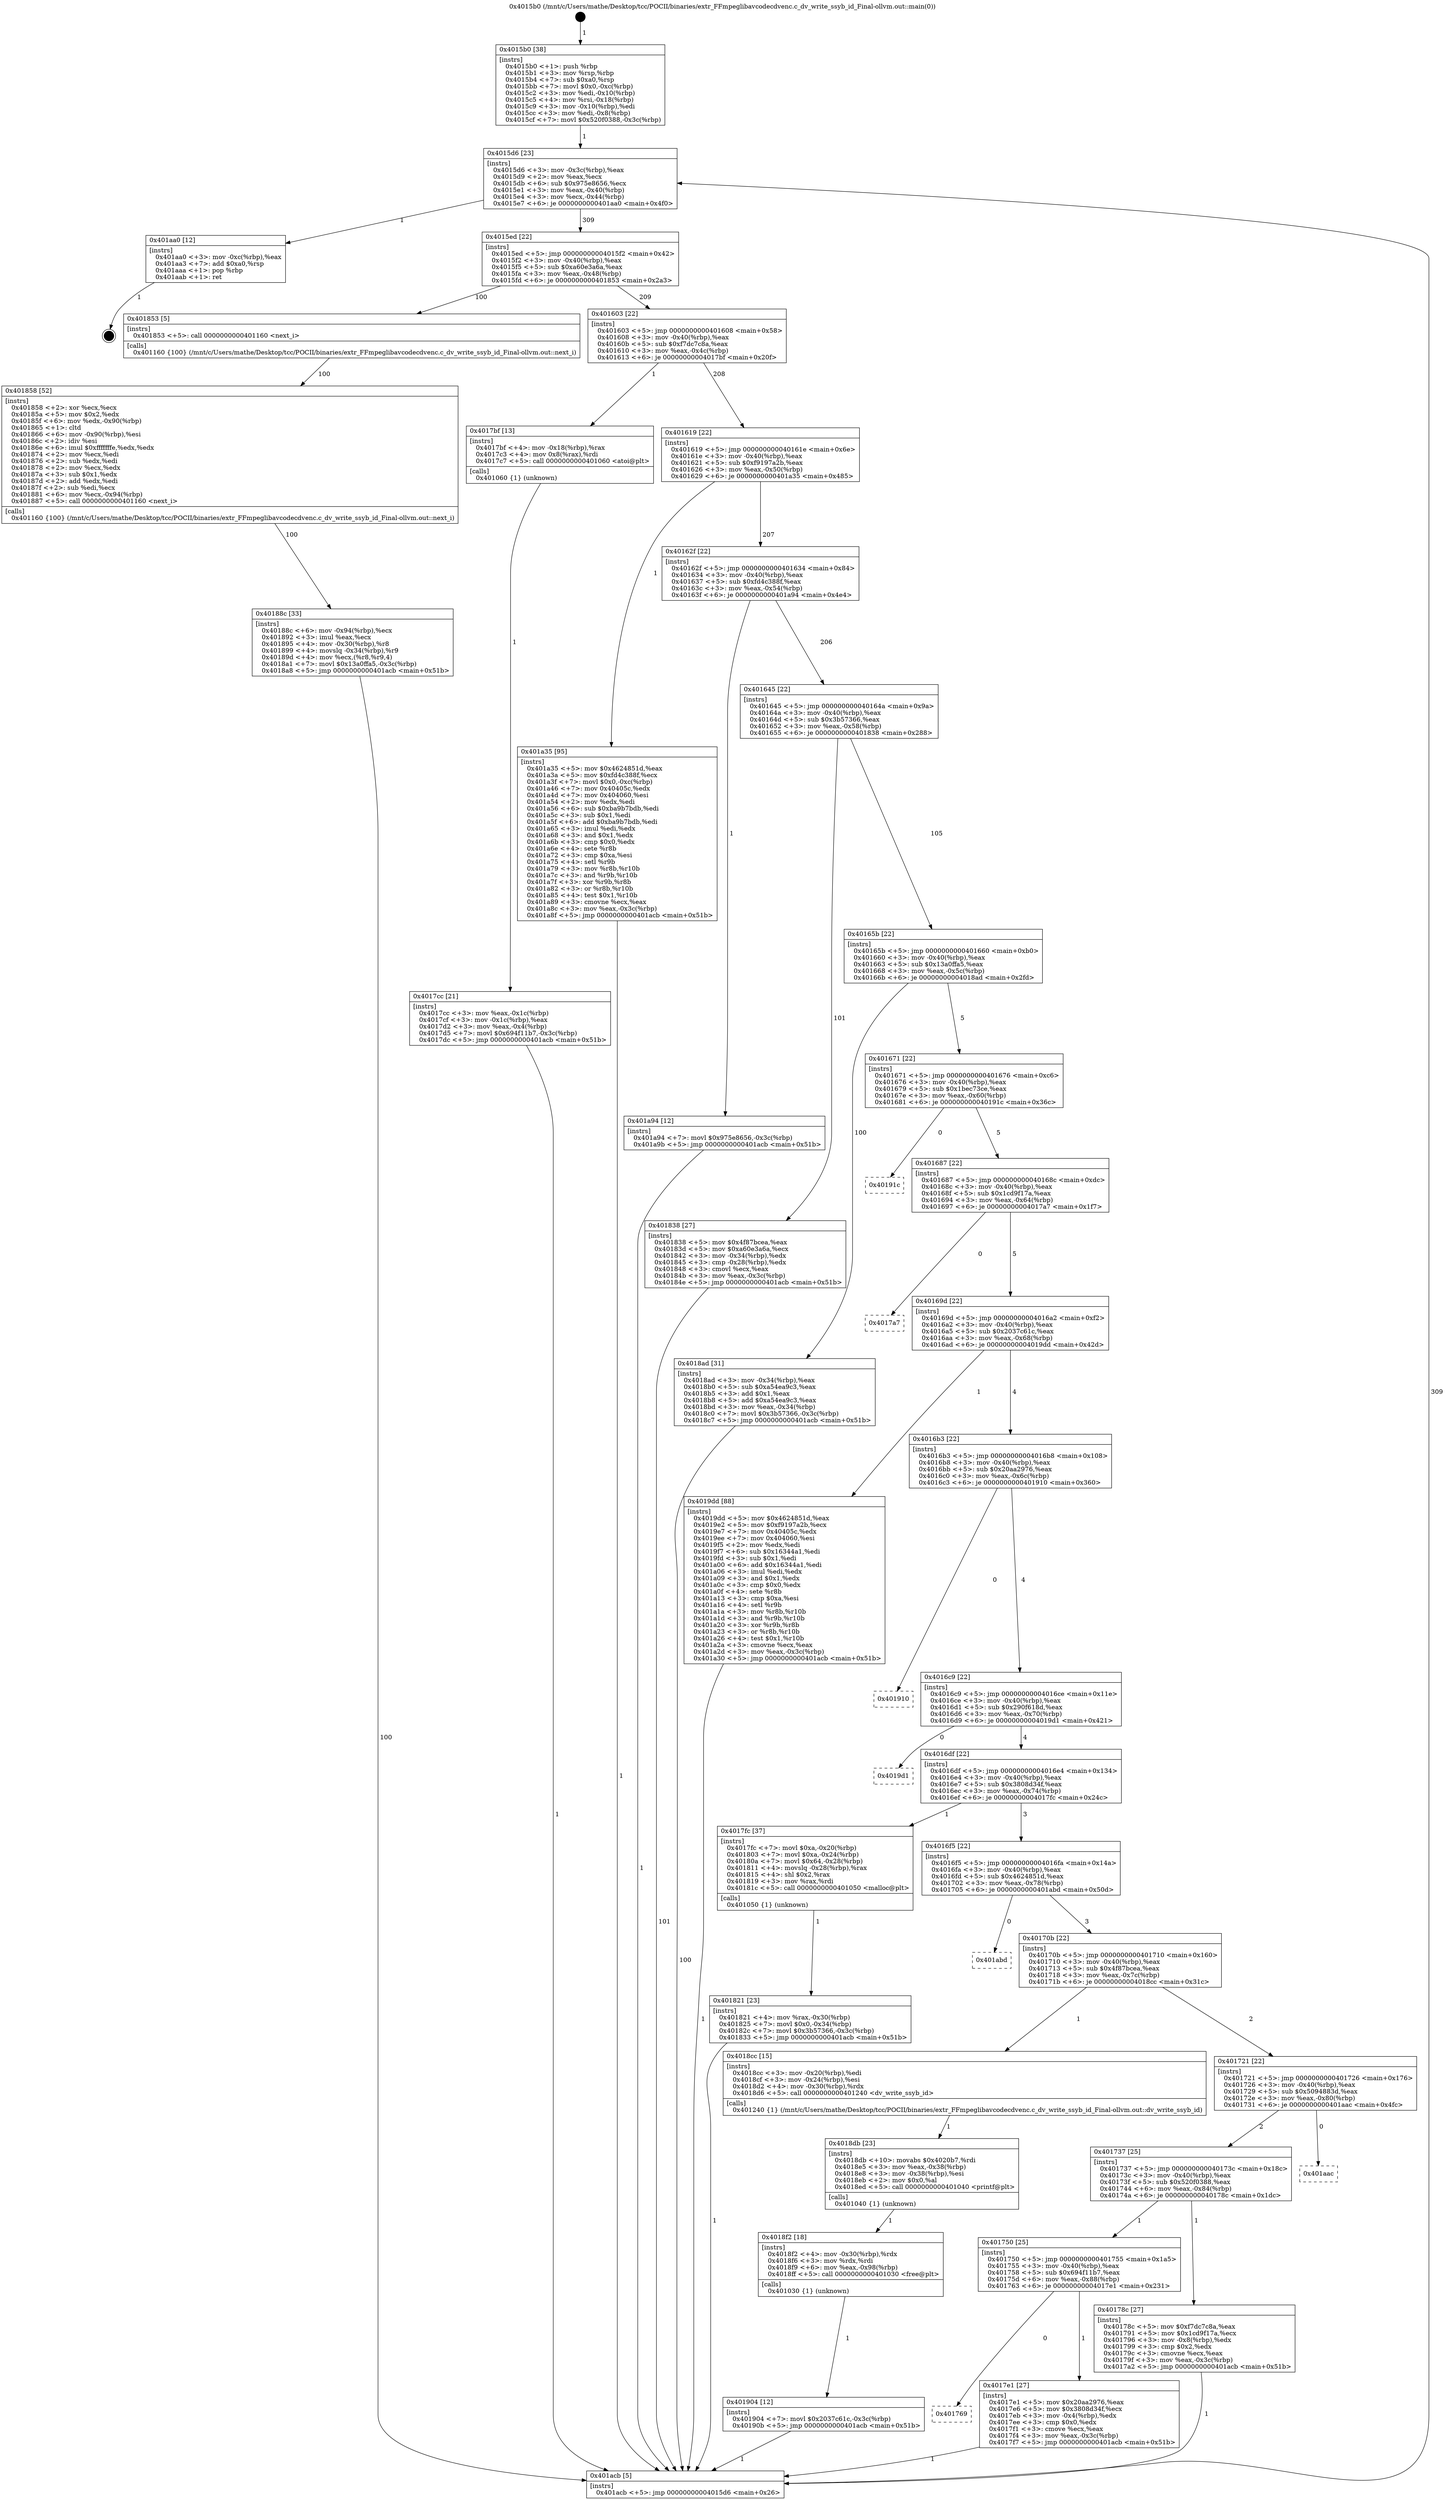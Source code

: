 digraph "0x4015b0" {
  label = "0x4015b0 (/mnt/c/Users/mathe/Desktop/tcc/POCII/binaries/extr_FFmpeglibavcodecdvenc.c_dv_write_ssyb_id_Final-ollvm.out::main(0))"
  labelloc = "t"
  node[shape=record]

  Entry [label="",width=0.3,height=0.3,shape=circle,fillcolor=black,style=filled]
  "0x4015d6" [label="{
     0x4015d6 [23]\l
     | [instrs]\l
     &nbsp;&nbsp;0x4015d6 \<+3\>: mov -0x3c(%rbp),%eax\l
     &nbsp;&nbsp;0x4015d9 \<+2\>: mov %eax,%ecx\l
     &nbsp;&nbsp;0x4015db \<+6\>: sub $0x975e8656,%ecx\l
     &nbsp;&nbsp;0x4015e1 \<+3\>: mov %eax,-0x40(%rbp)\l
     &nbsp;&nbsp;0x4015e4 \<+3\>: mov %ecx,-0x44(%rbp)\l
     &nbsp;&nbsp;0x4015e7 \<+6\>: je 0000000000401aa0 \<main+0x4f0\>\l
  }"]
  "0x401aa0" [label="{
     0x401aa0 [12]\l
     | [instrs]\l
     &nbsp;&nbsp;0x401aa0 \<+3\>: mov -0xc(%rbp),%eax\l
     &nbsp;&nbsp;0x401aa3 \<+7\>: add $0xa0,%rsp\l
     &nbsp;&nbsp;0x401aaa \<+1\>: pop %rbp\l
     &nbsp;&nbsp;0x401aab \<+1\>: ret\l
  }"]
  "0x4015ed" [label="{
     0x4015ed [22]\l
     | [instrs]\l
     &nbsp;&nbsp;0x4015ed \<+5\>: jmp 00000000004015f2 \<main+0x42\>\l
     &nbsp;&nbsp;0x4015f2 \<+3\>: mov -0x40(%rbp),%eax\l
     &nbsp;&nbsp;0x4015f5 \<+5\>: sub $0xa60e3a6a,%eax\l
     &nbsp;&nbsp;0x4015fa \<+3\>: mov %eax,-0x48(%rbp)\l
     &nbsp;&nbsp;0x4015fd \<+6\>: je 0000000000401853 \<main+0x2a3\>\l
  }"]
  Exit [label="",width=0.3,height=0.3,shape=circle,fillcolor=black,style=filled,peripheries=2]
  "0x401853" [label="{
     0x401853 [5]\l
     | [instrs]\l
     &nbsp;&nbsp;0x401853 \<+5\>: call 0000000000401160 \<next_i\>\l
     | [calls]\l
     &nbsp;&nbsp;0x401160 \{100\} (/mnt/c/Users/mathe/Desktop/tcc/POCII/binaries/extr_FFmpeglibavcodecdvenc.c_dv_write_ssyb_id_Final-ollvm.out::next_i)\l
  }"]
  "0x401603" [label="{
     0x401603 [22]\l
     | [instrs]\l
     &nbsp;&nbsp;0x401603 \<+5\>: jmp 0000000000401608 \<main+0x58\>\l
     &nbsp;&nbsp;0x401608 \<+3\>: mov -0x40(%rbp),%eax\l
     &nbsp;&nbsp;0x40160b \<+5\>: sub $0xf7dc7c8a,%eax\l
     &nbsp;&nbsp;0x401610 \<+3\>: mov %eax,-0x4c(%rbp)\l
     &nbsp;&nbsp;0x401613 \<+6\>: je 00000000004017bf \<main+0x20f\>\l
  }"]
  "0x401904" [label="{
     0x401904 [12]\l
     | [instrs]\l
     &nbsp;&nbsp;0x401904 \<+7\>: movl $0x2037c61c,-0x3c(%rbp)\l
     &nbsp;&nbsp;0x40190b \<+5\>: jmp 0000000000401acb \<main+0x51b\>\l
  }"]
  "0x4017bf" [label="{
     0x4017bf [13]\l
     | [instrs]\l
     &nbsp;&nbsp;0x4017bf \<+4\>: mov -0x18(%rbp),%rax\l
     &nbsp;&nbsp;0x4017c3 \<+4\>: mov 0x8(%rax),%rdi\l
     &nbsp;&nbsp;0x4017c7 \<+5\>: call 0000000000401060 \<atoi@plt\>\l
     | [calls]\l
     &nbsp;&nbsp;0x401060 \{1\} (unknown)\l
  }"]
  "0x401619" [label="{
     0x401619 [22]\l
     | [instrs]\l
     &nbsp;&nbsp;0x401619 \<+5\>: jmp 000000000040161e \<main+0x6e\>\l
     &nbsp;&nbsp;0x40161e \<+3\>: mov -0x40(%rbp),%eax\l
     &nbsp;&nbsp;0x401621 \<+5\>: sub $0xf9197a2b,%eax\l
     &nbsp;&nbsp;0x401626 \<+3\>: mov %eax,-0x50(%rbp)\l
     &nbsp;&nbsp;0x401629 \<+6\>: je 0000000000401a35 \<main+0x485\>\l
  }"]
  "0x4018f2" [label="{
     0x4018f2 [18]\l
     | [instrs]\l
     &nbsp;&nbsp;0x4018f2 \<+4\>: mov -0x30(%rbp),%rdx\l
     &nbsp;&nbsp;0x4018f6 \<+3\>: mov %rdx,%rdi\l
     &nbsp;&nbsp;0x4018f9 \<+6\>: mov %eax,-0x98(%rbp)\l
     &nbsp;&nbsp;0x4018ff \<+5\>: call 0000000000401030 \<free@plt\>\l
     | [calls]\l
     &nbsp;&nbsp;0x401030 \{1\} (unknown)\l
  }"]
  "0x401a35" [label="{
     0x401a35 [95]\l
     | [instrs]\l
     &nbsp;&nbsp;0x401a35 \<+5\>: mov $0x4624851d,%eax\l
     &nbsp;&nbsp;0x401a3a \<+5\>: mov $0xfd4c388f,%ecx\l
     &nbsp;&nbsp;0x401a3f \<+7\>: movl $0x0,-0xc(%rbp)\l
     &nbsp;&nbsp;0x401a46 \<+7\>: mov 0x40405c,%edx\l
     &nbsp;&nbsp;0x401a4d \<+7\>: mov 0x404060,%esi\l
     &nbsp;&nbsp;0x401a54 \<+2\>: mov %edx,%edi\l
     &nbsp;&nbsp;0x401a56 \<+6\>: sub $0xba9b7bdb,%edi\l
     &nbsp;&nbsp;0x401a5c \<+3\>: sub $0x1,%edi\l
     &nbsp;&nbsp;0x401a5f \<+6\>: add $0xba9b7bdb,%edi\l
     &nbsp;&nbsp;0x401a65 \<+3\>: imul %edi,%edx\l
     &nbsp;&nbsp;0x401a68 \<+3\>: and $0x1,%edx\l
     &nbsp;&nbsp;0x401a6b \<+3\>: cmp $0x0,%edx\l
     &nbsp;&nbsp;0x401a6e \<+4\>: sete %r8b\l
     &nbsp;&nbsp;0x401a72 \<+3\>: cmp $0xa,%esi\l
     &nbsp;&nbsp;0x401a75 \<+4\>: setl %r9b\l
     &nbsp;&nbsp;0x401a79 \<+3\>: mov %r8b,%r10b\l
     &nbsp;&nbsp;0x401a7c \<+3\>: and %r9b,%r10b\l
     &nbsp;&nbsp;0x401a7f \<+3\>: xor %r9b,%r8b\l
     &nbsp;&nbsp;0x401a82 \<+3\>: or %r8b,%r10b\l
     &nbsp;&nbsp;0x401a85 \<+4\>: test $0x1,%r10b\l
     &nbsp;&nbsp;0x401a89 \<+3\>: cmovne %ecx,%eax\l
     &nbsp;&nbsp;0x401a8c \<+3\>: mov %eax,-0x3c(%rbp)\l
     &nbsp;&nbsp;0x401a8f \<+5\>: jmp 0000000000401acb \<main+0x51b\>\l
  }"]
  "0x40162f" [label="{
     0x40162f [22]\l
     | [instrs]\l
     &nbsp;&nbsp;0x40162f \<+5\>: jmp 0000000000401634 \<main+0x84\>\l
     &nbsp;&nbsp;0x401634 \<+3\>: mov -0x40(%rbp),%eax\l
     &nbsp;&nbsp;0x401637 \<+5\>: sub $0xfd4c388f,%eax\l
     &nbsp;&nbsp;0x40163c \<+3\>: mov %eax,-0x54(%rbp)\l
     &nbsp;&nbsp;0x40163f \<+6\>: je 0000000000401a94 \<main+0x4e4\>\l
  }"]
  "0x4018db" [label="{
     0x4018db [23]\l
     | [instrs]\l
     &nbsp;&nbsp;0x4018db \<+10\>: movabs $0x4020b7,%rdi\l
     &nbsp;&nbsp;0x4018e5 \<+3\>: mov %eax,-0x38(%rbp)\l
     &nbsp;&nbsp;0x4018e8 \<+3\>: mov -0x38(%rbp),%esi\l
     &nbsp;&nbsp;0x4018eb \<+2\>: mov $0x0,%al\l
     &nbsp;&nbsp;0x4018ed \<+5\>: call 0000000000401040 \<printf@plt\>\l
     | [calls]\l
     &nbsp;&nbsp;0x401040 \{1\} (unknown)\l
  }"]
  "0x401a94" [label="{
     0x401a94 [12]\l
     | [instrs]\l
     &nbsp;&nbsp;0x401a94 \<+7\>: movl $0x975e8656,-0x3c(%rbp)\l
     &nbsp;&nbsp;0x401a9b \<+5\>: jmp 0000000000401acb \<main+0x51b\>\l
  }"]
  "0x401645" [label="{
     0x401645 [22]\l
     | [instrs]\l
     &nbsp;&nbsp;0x401645 \<+5\>: jmp 000000000040164a \<main+0x9a\>\l
     &nbsp;&nbsp;0x40164a \<+3\>: mov -0x40(%rbp),%eax\l
     &nbsp;&nbsp;0x40164d \<+5\>: sub $0x3b57366,%eax\l
     &nbsp;&nbsp;0x401652 \<+3\>: mov %eax,-0x58(%rbp)\l
     &nbsp;&nbsp;0x401655 \<+6\>: je 0000000000401838 \<main+0x288\>\l
  }"]
  "0x40188c" [label="{
     0x40188c [33]\l
     | [instrs]\l
     &nbsp;&nbsp;0x40188c \<+6\>: mov -0x94(%rbp),%ecx\l
     &nbsp;&nbsp;0x401892 \<+3\>: imul %eax,%ecx\l
     &nbsp;&nbsp;0x401895 \<+4\>: mov -0x30(%rbp),%r8\l
     &nbsp;&nbsp;0x401899 \<+4\>: movslq -0x34(%rbp),%r9\l
     &nbsp;&nbsp;0x40189d \<+4\>: mov %ecx,(%r8,%r9,4)\l
     &nbsp;&nbsp;0x4018a1 \<+7\>: movl $0x13a0ffa5,-0x3c(%rbp)\l
     &nbsp;&nbsp;0x4018a8 \<+5\>: jmp 0000000000401acb \<main+0x51b\>\l
  }"]
  "0x401838" [label="{
     0x401838 [27]\l
     | [instrs]\l
     &nbsp;&nbsp;0x401838 \<+5\>: mov $0x4f87bcea,%eax\l
     &nbsp;&nbsp;0x40183d \<+5\>: mov $0xa60e3a6a,%ecx\l
     &nbsp;&nbsp;0x401842 \<+3\>: mov -0x34(%rbp),%edx\l
     &nbsp;&nbsp;0x401845 \<+3\>: cmp -0x28(%rbp),%edx\l
     &nbsp;&nbsp;0x401848 \<+3\>: cmovl %ecx,%eax\l
     &nbsp;&nbsp;0x40184b \<+3\>: mov %eax,-0x3c(%rbp)\l
     &nbsp;&nbsp;0x40184e \<+5\>: jmp 0000000000401acb \<main+0x51b\>\l
  }"]
  "0x40165b" [label="{
     0x40165b [22]\l
     | [instrs]\l
     &nbsp;&nbsp;0x40165b \<+5\>: jmp 0000000000401660 \<main+0xb0\>\l
     &nbsp;&nbsp;0x401660 \<+3\>: mov -0x40(%rbp),%eax\l
     &nbsp;&nbsp;0x401663 \<+5\>: sub $0x13a0ffa5,%eax\l
     &nbsp;&nbsp;0x401668 \<+3\>: mov %eax,-0x5c(%rbp)\l
     &nbsp;&nbsp;0x40166b \<+6\>: je 00000000004018ad \<main+0x2fd\>\l
  }"]
  "0x401858" [label="{
     0x401858 [52]\l
     | [instrs]\l
     &nbsp;&nbsp;0x401858 \<+2\>: xor %ecx,%ecx\l
     &nbsp;&nbsp;0x40185a \<+5\>: mov $0x2,%edx\l
     &nbsp;&nbsp;0x40185f \<+6\>: mov %edx,-0x90(%rbp)\l
     &nbsp;&nbsp;0x401865 \<+1\>: cltd\l
     &nbsp;&nbsp;0x401866 \<+6\>: mov -0x90(%rbp),%esi\l
     &nbsp;&nbsp;0x40186c \<+2\>: idiv %esi\l
     &nbsp;&nbsp;0x40186e \<+6\>: imul $0xfffffffe,%edx,%edx\l
     &nbsp;&nbsp;0x401874 \<+2\>: mov %ecx,%edi\l
     &nbsp;&nbsp;0x401876 \<+2\>: sub %edx,%edi\l
     &nbsp;&nbsp;0x401878 \<+2\>: mov %ecx,%edx\l
     &nbsp;&nbsp;0x40187a \<+3\>: sub $0x1,%edx\l
     &nbsp;&nbsp;0x40187d \<+2\>: add %edx,%edi\l
     &nbsp;&nbsp;0x40187f \<+2\>: sub %edi,%ecx\l
     &nbsp;&nbsp;0x401881 \<+6\>: mov %ecx,-0x94(%rbp)\l
     &nbsp;&nbsp;0x401887 \<+5\>: call 0000000000401160 \<next_i\>\l
     | [calls]\l
     &nbsp;&nbsp;0x401160 \{100\} (/mnt/c/Users/mathe/Desktop/tcc/POCII/binaries/extr_FFmpeglibavcodecdvenc.c_dv_write_ssyb_id_Final-ollvm.out::next_i)\l
  }"]
  "0x4018ad" [label="{
     0x4018ad [31]\l
     | [instrs]\l
     &nbsp;&nbsp;0x4018ad \<+3\>: mov -0x34(%rbp),%eax\l
     &nbsp;&nbsp;0x4018b0 \<+5\>: sub $0xa54ea9c3,%eax\l
     &nbsp;&nbsp;0x4018b5 \<+3\>: add $0x1,%eax\l
     &nbsp;&nbsp;0x4018b8 \<+5\>: add $0xa54ea9c3,%eax\l
     &nbsp;&nbsp;0x4018bd \<+3\>: mov %eax,-0x34(%rbp)\l
     &nbsp;&nbsp;0x4018c0 \<+7\>: movl $0x3b57366,-0x3c(%rbp)\l
     &nbsp;&nbsp;0x4018c7 \<+5\>: jmp 0000000000401acb \<main+0x51b\>\l
  }"]
  "0x401671" [label="{
     0x401671 [22]\l
     | [instrs]\l
     &nbsp;&nbsp;0x401671 \<+5\>: jmp 0000000000401676 \<main+0xc6\>\l
     &nbsp;&nbsp;0x401676 \<+3\>: mov -0x40(%rbp),%eax\l
     &nbsp;&nbsp;0x401679 \<+5\>: sub $0x1bec73ce,%eax\l
     &nbsp;&nbsp;0x40167e \<+3\>: mov %eax,-0x60(%rbp)\l
     &nbsp;&nbsp;0x401681 \<+6\>: je 000000000040191c \<main+0x36c\>\l
  }"]
  "0x401821" [label="{
     0x401821 [23]\l
     | [instrs]\l
     &nbsp;&nbsp;0x401821 \<+4\>: mov %rax,-0x30(%rbp)\l
     &nbsp;&nbsp;0x401825 \<+7\>: movl $0x0,-0x34(%rbp)\l
     &nbsp;&nbsp;0x40182c \<+7\>: movl $0x3b57366,-0x3c(%rbp)\l
     &nbsp;&nbsp;0x401833 \<+5\>: jmp 0000000000401acb \<main+0x51b\>\l
  }"]
  "0x40191c" [label="{
     0x40191c\l
  }", style=dashed]
  "0x401687" [label="{
     0x401687 [22]\l
     | [instrs]\l
     &nbsp;&nbsp;0x401687 \<+5\>: jmp 000000000040168c \<main+0xdc\>\l
     &nbsp;&nbsp;0x40168c \<+3\>: mov -0x40(%rbp),%eax\l
     &nbsp;&nbsp;0x40168f \<+5\>: sub $0x1cd9f17a,%eax\l
     &nbsp;&nbsp;0x401694 \<+3\>: mov %eax,-0x64(%rbp)\l
     &nbsp;&nbsp;0x401697 \<+6\>: je 00000000004017a7 \<main+0x1f7\>\l
  }"]
  "0x401769" [label="{
     0x401769\l
  }", style=dashed]
  "0x4017a7" [label="{
     0x4017a7\l
  }", style=dashed]
  "0x40169d" [label="{
     0x40169d [22]\l
     | [instrs]\l
     &nbsp;&nbsp;0x40169d \<+5\>: jmp 00000000004016a2 \<main+0xf2\>\l
     &nbsp;&nbsp;0x4016a2 \<+3\>: mov -0x40(%rbp),%eax\l
     &nbsp;&nbsp;0x4016a5 \<+5\>: sub $0x2037c61c,%eax\l
     &nbsp;&nbsp;0x4016aa \<+3\>: mov %eax,-0x68(%rbp)\l
     &nbsp;&nbsp;0x4016ad \<+6\>: je 00000000004019dd \<main+0x42d\>\l
  }"]
  "0x4017e1" [label="{
     0x4017e1 [27]\l
     | [instrs]\l
     &nbsp;&nbsp;0x4017e1 \<+5\>: mov $0x20aa2976,%eax\l
     &nbsp;&nbsp;0x4017e6 \<+5\>: mov $0x3808d34f,%ecx\l
     &nbsp;&nbsp;0x4017eb \<+3\>: mov -0x4(%rbp),%edx\l
     &nbsp;&nbsp;0x4017ee \<+3\>: cmp $0x0,%edx\l
     &nbsp;&nbsp;0x4017f1 \<+3\>: cmove %ecx,%eax\l
     &nbsp;&nbsp;0x4017f4 \<+3\>: mov %eax,-0x3c(%rbp)\l
     &nbsp;&nbsp;0x4017f7 \<+5\>: jmp 0000000000401acb \<main+0x51b\>\l
  }"]
  "0x4019dd" [label="{
     0x4019dd [88]\l
     | [instrs]\l
     &nbsp;&nbsp;0x4019dd \<+5\>: mov $0x4624851d,%eax\l
     &nbsp;&nbsp;0x4019e2 \<+5\>: mov $0xf9197a2b,%ecx\l
     &nbsp;&nbsp;0x4019e7 \<+7\>: mov 0x40405c,%edx\l
     &nbsp;&nbsp;0x4019ee \<+7\>: mov 0x404060,%esi\l
     &nbsp;&nbsp;0x4019f5 \<+2\>: mov %edx,%edi\l
     &nbsp;&nbsp;0x4019f7 \<+6\>: sub $0x16344a1,%edi\l
     &nbsp;&nbsp;0x4019fd \<+3\>: sub $0x1,%edi\l
     &nbsp;&nbsp;0x401a00 \<+6\>: add $0x16344a1,%edi\l
     &nbsp;&nbsp;0x401a06 \<+3\>: imul %edi,%edx\l
     &nbsp;&nbsp;0x401a09 \<+3\>: and $0x1,%edx\l
     &nbsp;&nbsp;0x401a0c \<+3\>: cmp $0x0,%edx\l
     &nbsp;&nbsp;0x401a0f \<+4\>: sete %r8b\l
     &nbsp;&nbsp;0x401a13 \<+3\>: cmp $0xa,%esi\l
     &nbsp;&nbsp;0x401a16 \<+4\>: setl %r9b\l
     &nbsp;&nbsp;0x401a1a \<+3\>: mov %r8b,%r10b\l
     &nbsp;&nbsp;0x401a1d \<+3\>: and %r9b,%r10b\l
     &nbsp;&nbsp;0x401a20 \<+3\>: xor %r9b,%r8b\l
     &nbsp;&nbsp;0x401a23 \<+3\>: or %r8b,%r10b\l
     &nbsp;&nbsp;0x401a26 \<+4\>: test $0x1,%r10b\l
     &nbsp;&nbsp;0x401a2a \<+3\>: cmovne %ecx,%eax\l
     &nbsp;&nbsp;0x401a2d \<+3\>: mov %eax,-0x3c(%rbp)\l
     &nbsp;&nbsp;0x401a30 \<+5\>: jmp 0000000000401acb \<main+0x51b\>\l
  }"]
  "0x4016b3" [label="{
     0x4016b3 [22]\l
     | [instrs]\l
     &nbsp;&nbsp;0x4016b3 \<+5\>: jmp 00000000004016b8 \<main+0x108\>\l
     &nbsp;&nbsp;0x4016b8 \<+3\>: mov -0x40(%rbp),%eax\l
     &nbsp;&nbsp;0x4016bb \<+5\>: sub $0x20aa2976,%eax\l
     &nbsp;&nbsp;0x4016c0 \<+3\>: mov %eax,-0x6c(%rbp)\l
     &nbsp;&nbsp;0x4016c3 \<+6\>: je 0000000000401910 \<main+0x360\>\l
  }"]
  "0x4017cc" [label="{
     0x4017cc [21]\l
     | [instrs]\l
     &nbsp;&nbsp;0x4017cc \<+3\>: mov %eax,-0x1c(%rbp)\l
     &nbsp;&nbsp;0x4017cf \<+3\>: mov -0x1c(%rbp),%eax\l
     &nbsp;&nbsp;0x4017d2 \<+3\>: mov %eax,-0x4(%rbp)\l
     &nbsp;&nbsp;0x4017d5 \<+7\>: movl $0x694f11b7,-0x3c(%rbp)\l
     &nbsp;&nbsp;0x4017dc \<+5\>: jmp 0000000000401acb \<main+0x51b\>\l
  }"]
  "0x401910" [label="{
     0x401910\l
  }", style=dashed]
  "0x4016c9" [label="{
     0x4016c9 [22]\l
     | [instrs]\l
     &nbsp;&nbsp;0x4016c9 \<+5\>: jmp 00000000004016ce \<main+0x11e\>\l
     &nbsp;&nbsp;0x4016ce \<+3\>: mov -0x40(%rbp),%eax\l
     &nbsp;&nbsp;0x4016d1 \<+5\>: sub $0x290f618d,%eax\l
     &nbsp;&nbsp;0x4016d6 \<+3\>: mov %eax,-0x70(%rbp)\l
     &nbsp;&nbsp;0x4016d9 \<+6\>: je 00000000004019d1 \<main+0x421\>\l
  }"]
  "0x4015b0" [label="{
     0x4015b0 [38]\l
     | [instrs]\l
     &nbsp;&nbsp;0x4015b0 \<+1\>: push %rbp\l
     &nbsp;&nbsp;0x4015b1 \<+3\>: mov %rsp,%rbp\l
     &nbsp;&nbsp;0x4015b4 \<+7\>: sub $0xa0,%rsp\l
     &nbsp;&nbsp;0x4015bb \<+7\>: movl $0x0,-0xc(%rbp)\l
     &nbsp;&nbsp;0x4015c2 \<+3\>: mov %edi,-0x10(%rbp)\l
     &nbsp;&nbsp;0x4015c5 \<+4\>: mov %rsi,-0x18(%rbp)\l
     &nbsp;&nbsp;0x4015c9 \<+3\>: mov -0x10(%rbp),%edi\l
     &nbsp;&nbsp;0x4015cc \<+3\>: mov %edi,-0x8(%rbp)\l
     &nbsp;&nbsp;0x4015cf \<+7\>: movl $0x520f0388,-0x3c(%rbp)\l
  }"]
  "0x4019d1" [label="{
     0x4019d1\l
  }", style=dashed]
  "0x4016df" [label="{
     0x4016df [22]\l
     | [instrs]\l
     &nbsp;&nbsp;0x4016df \<+5\>: jmp 00000000004016e4 \<main+0x134\>\l
     &nbsp;&nbsp;0x4016e4 \<+3\>: mov -0x40(%rbp),%eax\l
     &nbsp;&nbsp;0x4016e7 \<+5\>: sub $0x3808d34f,%eax\l
     &nbsp;&nbsp;0x4016ec \<+3\>: mov %eax,-0x74(%rbp)\l
     &nbsp;&nbsp;0x4016ef \<+6\>: je 00000000004017fc \<main+0x24c\>\l
  }"]
  "0x401acb" [label="{
     0x401acb [5]\l
     | [instrs]\l
     &nbsp;&nbsp;0x401acb \<+5\>: jmp 00000000004015d6 \<main+0x26\>\l
  }"]
  "0x4017fc" [label="{
     0x4017fc [37]\l
     | [instrs]\l
     &nbsp;&nbsp;0x4017fc \<+7\>: movl $0xa,-0x20(%rbp)\l
     &nbsp;&nbsp;0x401803 \<+7\>: movl $0xa,-0x24(%rbp)\l
     &nbsp;&nbsp;0x40180a \<+7\>: movl $0x64,-0x28(%rbp)\l
     &nbsp;&nbsp;0x401811 \<+4\>: movslq -0x28(%rbp),%rax\l
     &nbsp;&nbsp;0x401815 \<+4\>: shl $0x2,%rax\l
     &nbsp;&nbsp;0x401819 \<+3\>: mov %rax,%rdi\l
     &nbsp;&nbsp;0x40181c \<+5\>: call 0000000000401050 \<malloc@plt\>\l
     | [calls]\l
     &nbsp;&nbsp;0x401050 \{1\} (unknown)\l
  }"]
  "0x4016f5" [label="{
     0x4016f5 [22]\l
     | [instrs]\l
     &nbsp;&nbsp;0x4016f5 \<+5\>: jmp 00000000004016fa \<main+0x14a\>\l
     &nbsp;&nbsp;0x4016fa \<+3\>: mov -0x40(%rbp),%eax\l
     &nbsp;&nbsp;0x4016fd \<+5\>: sub $0x4624851d,%eax\l
     &nbsp;&nbsp;0x401702 \<+3\>: mov %eax,-0x78(%rbp)\l
     &nbsp;&nbsp;0x401705 \<+6\>: je 0000000000401abd \<main+0x50d\>\l
  }"]
  "0x401750" [label="{
     0x401750 [25]\l
     | [instrs]\l
     &nbsp;&nbsp;0x401750 \<+5\>: jmp 0000000000401755 \<main+0x1a5\>\l
     &nbsp;&nbsp;0x401755 \<+3\>: mov -0x40(%rbp),%eax\l
     &nbsp;&nbsp;0x401758 \<+5\>: sub $0x694f11b7,%eax\l
     &nbsp;&nbsp;0x40175d \<+6\>: mov %eax,-0x88(%rbp)\l
     &nbsp;&nbsp;0x401763 \<+6\>: je 00000000004017e1 \<main+0x231\>\l
  }"]
  "0x401abd" [label="{
     0x401abd\l
  }", style=dashed]
  "0x40170b" [label="{
     0x40170b [22]\l
     | [instrs]\l
     &nbsp;&nbsp;0x40170b \<+5\>: jmp 0000000000401710 \<main+0x160\>\l
     &nbsp;&nbsp;0x401710 \<+3\>: mov -0x40(%rbp),%eax\l
     &nbsp;&nbsp;0x401713 \<+5\>: sub $0x4f87bcea,%eax\l
     &nbsp;&nbsp;0x401718 \<+3\>: mov %eax,-0x7c(%rbp)\l
     &nbsp;&nbsp;0x40171b \<+6\>: je 00000000004018cc \<main+0x31c\>\l
  }"]
  "0x40178c" [label="{
     0x40178c [27]\l
     | [instrs]\l
     &nbsp;&nbsp;0x40178c \<+5\>: mov $0xf7dc7c8a,%eax\l
     &nbsp;&nbsp;0x401791 \<+5\>: mov $0x1cd9f17a,%ecx\l
     &nbsp;&nbsp;0x401796 \<+3\>: mov -0x8(%rbp),%edx\l
     &nbsp;&nbsp;0x401799 \<+3\>: cmp $0x2,%edx\l
     &nbsp;&nbsp;0x40179c \<+3\>: cmovne %ecx,%eax\l
     &nbsp;&nbsp;0x40179f \<+3\>: mov %eax,-0x3c(%rbp)\l
     &nbsp;&nbsp;0x4017a2 \<+5\>: jmp 0000000000401acb \<main+0x51b\>\l
  }"]
  "0x4018cc" [label="{
     0x4018cc [15]\l
     | [instrs]\l
     &nbsp;&nbsp;0x4018cc \<+3\>: mov -0x20(%rbp),%edi\l
     &nbsp;&nbsp;0x4018cf \<+3\>: mov -0x24(%rbp),%esi\l
     &nbsp;&nbsp;0x4018d2 \<+4\>: mov -0x30(%rbp),%rdx\l
     &nbsp;&nbsp;0x4018d6 \<+5\>: call 0000000000401240 \<dv_write_ssyb_id\>\l
     | [calls]\l
     &nbsp;&nbsp;0x401240 \{1\} (/mnt/c/Users/mathe/Desktop/tcc/POCII/binaries/extr_FFmpeglibavcodecdvenc.c_dv_write_ssyb_id_Final-ollvm.out::dv_write_ssyb_id)\l
  }"]
  "0x401721" [label="{
     0x401721 [22]\l
     | [instrs]\l
     &nbsp;&nbsp;0x401721 \<+5\>: jmp 0000000000401726 \<main+0x176\>\l
     &nbsp;&nbsp;0x401726 \<+3\>: mov -0x40(%rbp),%eax\l
     &nbsp;&nbsp;0x401729 \<+5\>: sub $0x5094883d,%eax\l
     &nbsp;&nbsp;0x40172e \<+3\>: mov %eax,-0x80(%rbp)\l
     &nbsp;&nbsp;0x401731 \<+6\>: je 0000000000401aac \<main+0x4fc\>\l
  }"]
  "0x401737" [label="{
     0x401737 [25]\l
     | [instrs]\l
     &nbsp;&nbsp;0x401737 \<+5\>: jmp 000000000040173c \<main+0x18c\>\l
     &nbsp;&nbsp;0x40173c \<+3\>: mov -0x40(%rbp),%eax\l
     &nbsp;&nbsp;0x40173f \<+5\>: sub $0x520f0388,%eax\l
     &nbsp;&nbsp;0x401744 \<+6\>: mov %eax,-0x84(%rbp)\l
     &nbsp;&nbsp;0x40174a \<+6\>: je 000000000040178c \<main+0x1dc\>\l
  }"]
  "0x401aac" [label="{
     0x401aac\l
  }", style=dashed]
  Entry -> "0x4015b0" [label=" 1"]
  "0x4015d6" -> "0x401aa0" [label=" 1"]
  "0x4015d6" -> "0x4015ed" [label=" 309"]
  "0x401aa0" -> Exit [label=" 1"]
  "0x4015ed" -> "0x401853" [label=" 100"]
  "0x4015ed" -> "0x401603" [label=" 209"]
  "0x401a94" -> "0x401acb" [label=" 1"]
  "0x401603" -> "0x4017bf" [label=" 1"]
  "0x401603" -> "0x401619" [label=" 208"]
  "0x401a35" -> "0x401acb" [label=" 1"]
  "0x401619" -> "0x401a35" [label=" 1"]
  "0x401619" -> "0x40162f" [label=" 207"]
  "0x4019dd" -> "0x401acb" [label=" 1"]
  "0x40162f" -> "0x401a94" [label=" 1"]
  "0x40162f" -> "0x401645" [label=" 206"]
  "0x401904" -> "0x401acb" [label=" 1"]
  "0x401645" -> "0x401838" [label=" 101"]
  "0x401645" -> "0x40165b" [label=" 105"]
  "0x4018f2" -> "0x401904" [label=" 1"]
  "0x40165b" -> "0x4018ad" [label=" 100"]
  "0x40165b" -> "0x401671" [label=" 5"]
  "0x4018db" -> "0x4018f2" [label=" 1"]
  "0x401671" -> "0x40191c" [label=" 0"]
  "0x401671" -> "0x401687" [label=" 5"]
  "0x4018cc" -> "0x4018db" [label=" 1"]
  "0x401687" -> "0x4017a7" [label=" 0"]
  "0x401687" -> "0x40169d" [label=" 5"]
  "0x4018ad" -> "0x401acb" [label=" 100"]
  "0x40169d" -> "0x4019dd" [label=" 1"]
  "0x40169d" -> "0x4016b3" [label=" 4"]
  "0x40188c" -> "0x401acb" [label=" 100"]
  "0x4016b3" -> "0x401910" [label=" 0"]
  "0x4016b3" -> "0x4016c9" [label=" 4"]
  "0x401853" -> "0x401858" [label=" 100"]
  "0x4016c9" -> "0x4019d1" [label=" 0"]
  "0x4016c9" -> "0x4016df" [label=" 4"]
  "0x401838" -> "0x401acb" [label=" 101"]
  "0x4016df" -> "0x4017fc" [label=" 1"]
  "0x4016df" -> "0x4016f5" [label=" 3"]
  "0x401821" -> "0x401acb" [label=" 1"]
  "0x4016f5" -> "0x401abd" [label=" 0"]
  "0x4016f5" -> "0x40170b" [label=" 3"]
  "0x4017fc" -> "0x401821" [label=" 1"]
  "0x40170b" -> "0x4018cc" [label=" 1"]
  "0x40170b" -> "0x401721" [label=" 2"]
  "0x4017e1" -> "0x401acb" [label=" 1"]
  "0x401721" -> "0x401aac" [label=" 0"]
  "0x401721" -> "0x401737" [label=" 2"]
  "0x401750" -> "0x401769" [label=" 0"]
  "0x401737" -> "0x40178c" [label=" 1"]
  "0x401737" -> "0x401750" [label=" 1"]
  "0x40178c" -> "0x401acb" [label=" 1"]
  "0x4015b0" -> "0x4015d6" [label=" 1"]
  "0x401acb" -> "0x4015d6" [label=" 309"]
  "0x4017bf" -> "0x4017cc" [label=" 1"]
  "0x4017cc" -> "0x401acb" [label=" 1"]
  "0x401858" -> "0x40188c" [label=" 100"]
  "0x401750" -> "0x4017e1" [label=" 1"]
}
